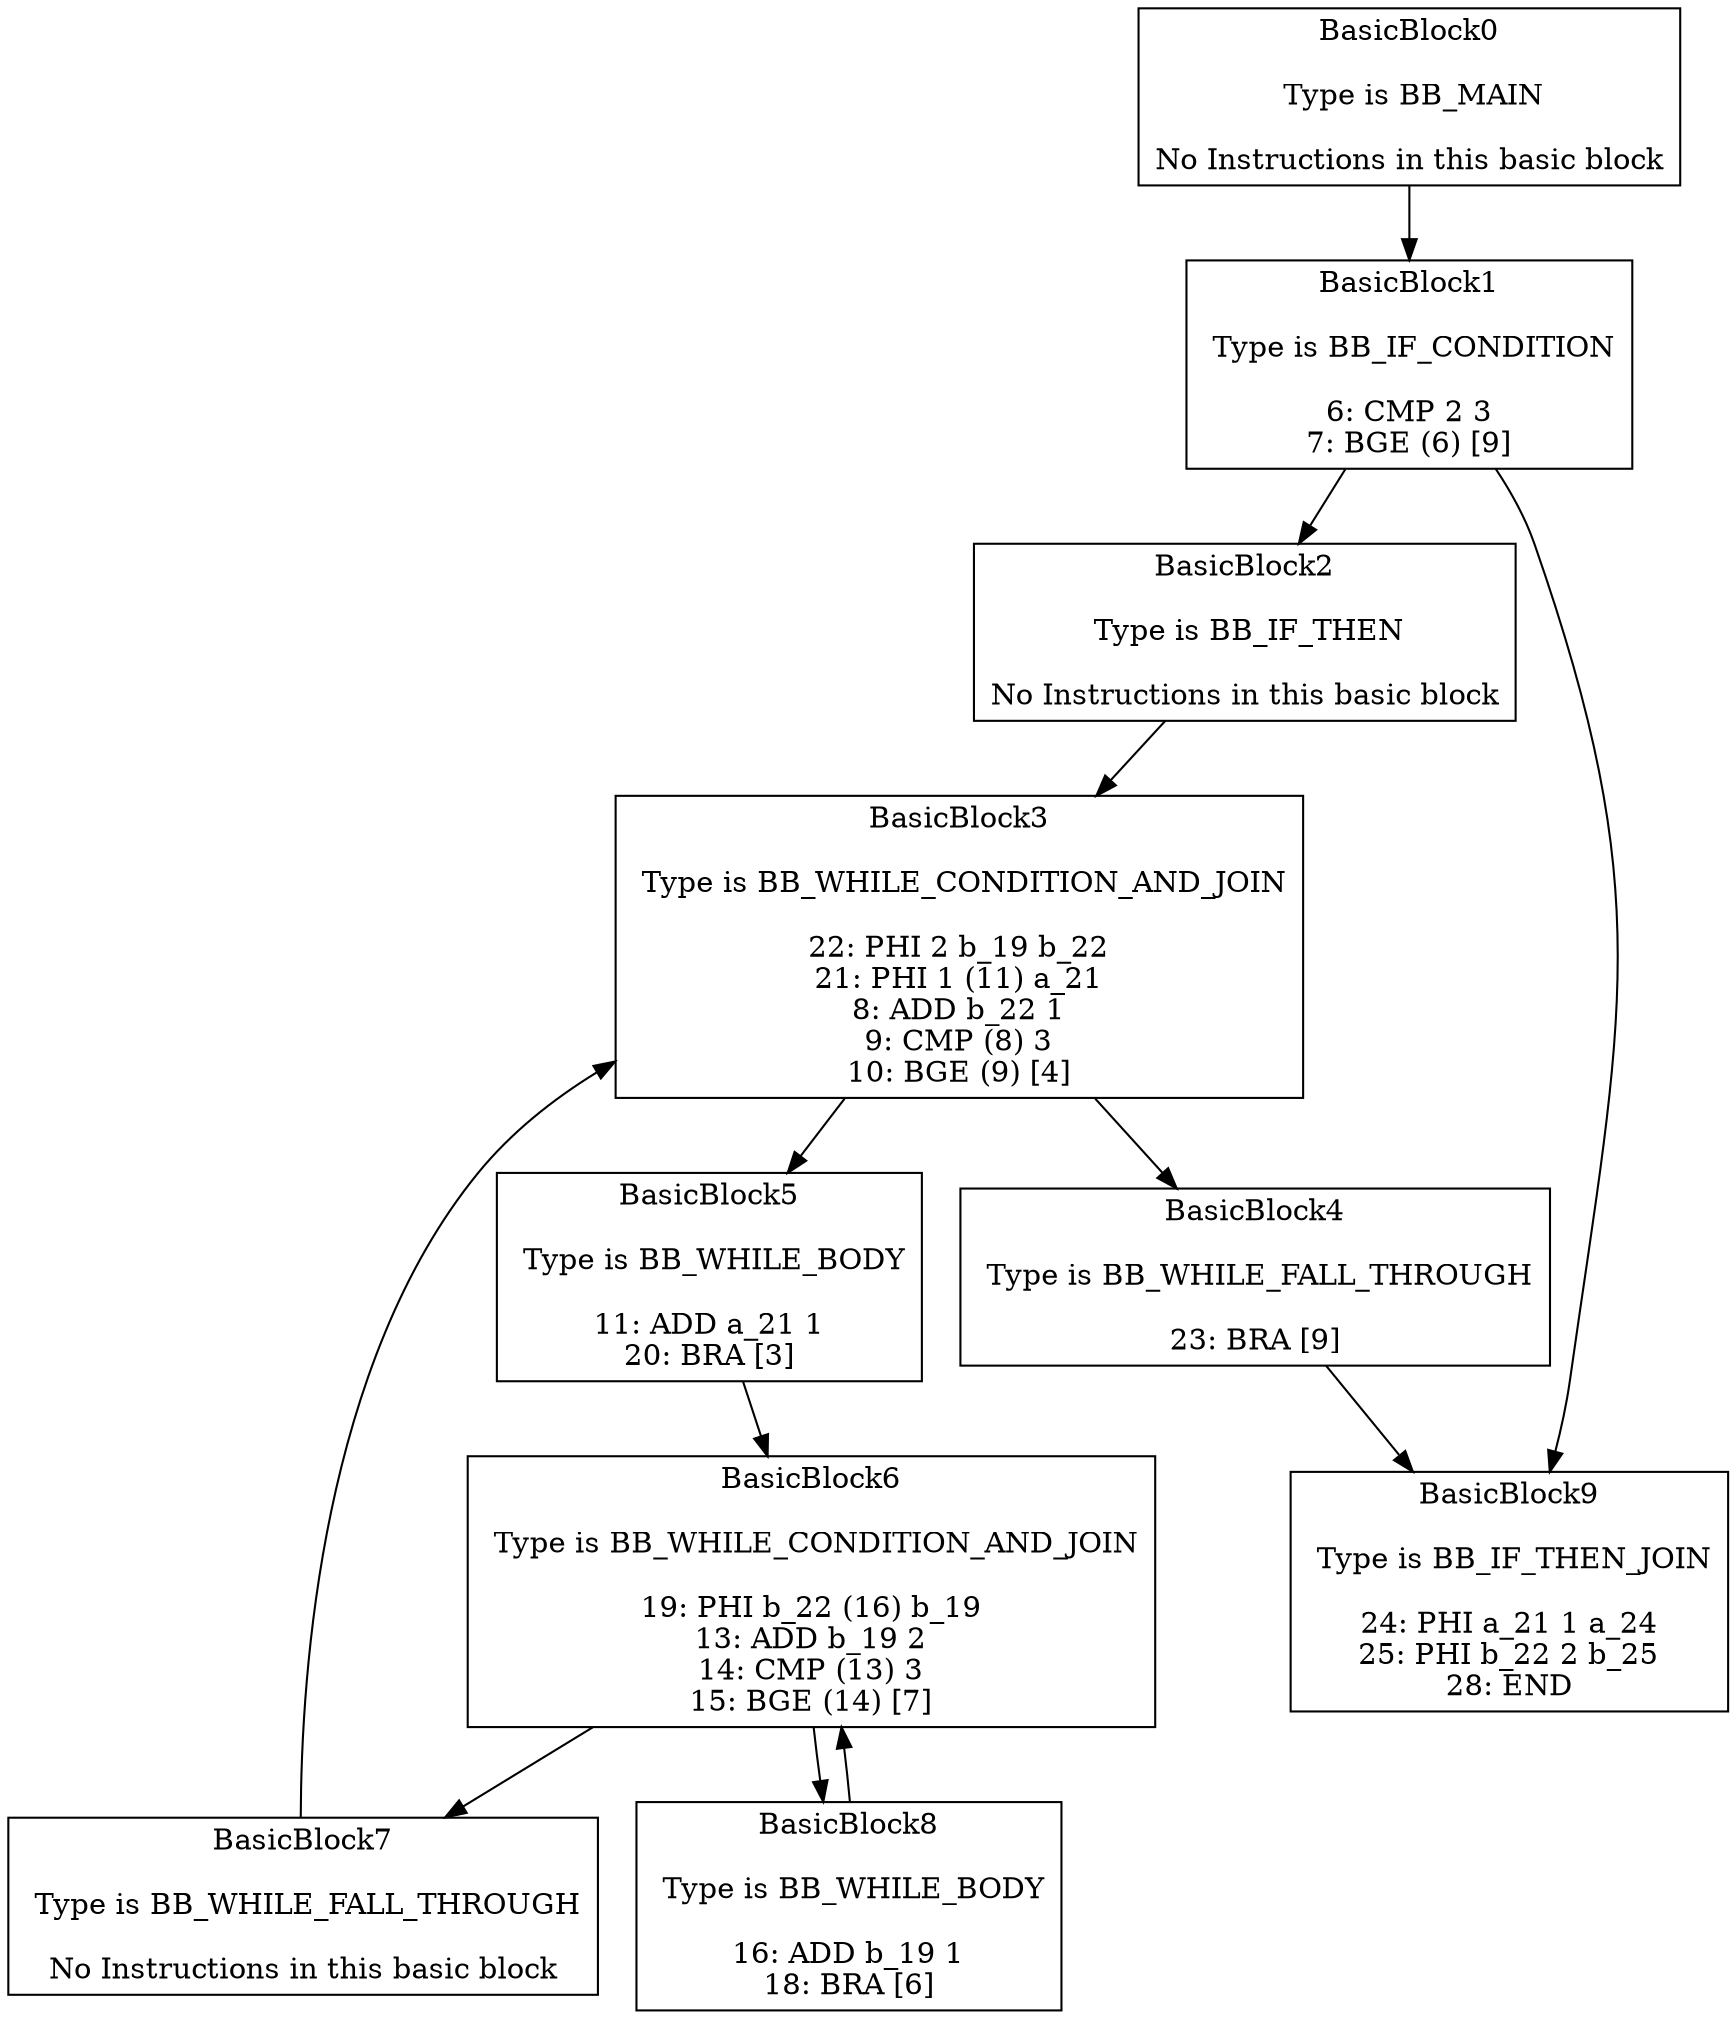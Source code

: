 digraph{
BasicBlock0 -> BasicBlock1
BasicBlock1 -> BasicBlock2
BasicBlock1 -> BasicBlock9
BasicBlock2 -> BasicBlock3
BasicBlock3 -> BasicBlock4
BasicBlock3 -> BasicBlock5
BasicBlock4 -> BasicBlock9
BasicBlock5 -> BasicBlock6
BasicBlock6 -> BasicBlock7
BasicBlock6 -> BasicBlock8
BasicBlock7 -> BasicBlock3
BasicBlock8 -> BasicBlock6
BasicBlock0[shape="box", label="BasicBlock0

 Type is BB_MAIN

No Instructions in this basic block
"]
BasicBlock1[shape="box", label="BasicBlock1

 Type is BB_IF_CONDITION

6: CMP 2 3
7: BGE (6) [9]
"]
BasicBlock2[shape="box", label="BasicBlock2

 Type is BB_IF_THEN

No Instructions in this basic block
"]
BasicBlock3[shape="box", label="BasicBlock3

 Type is BB_WHILE_CONDITION_AND_JOIN

22: PHI 2 b_19 b_22
21: PHI 1 (11) a_21
8: ADD b_22 1
9: CMP (8) 3
10: BGE (9) [4]
"]
BasicBlock4[shape="box", label="BasicBlock4

 Type is BB_WHILE_FALL_THROUGH

23: BRA [9]
"]
BasicBlock9[shape="box", label="BasicBlock9

 Type is BB_IF_THEN_JOIN

24: PHI a_21 1 a_24
25: PHI b_22 2 b_25
28: END
"]
BasicBlock5[shape="box", label="BasicBlock5

 Type is BB_WHILE_BODY

11: ADD a_21 1
20: BRA [3]
"]
BasicBlock6[shape="box", label="BasicBlock6

 Type is BB_WHILE_CONDITION_AND_JOIN

19: PHI b_22 (16) b_19
13: ADD b_19 2
14: CMP (13) 3
15: BGE (14) [7]
"]
BasicBlock7[shape="box", label="BasicBlock7

 Type is BB_WHILE_FALL_THROUGH

No Instructions in this basic block
"]
BasicBlock8[shape="box", label="BasicBlock8

 Type is BB_WHILE_BODY

16: ADD b_19 1
18: BRA [6]
"]
}
